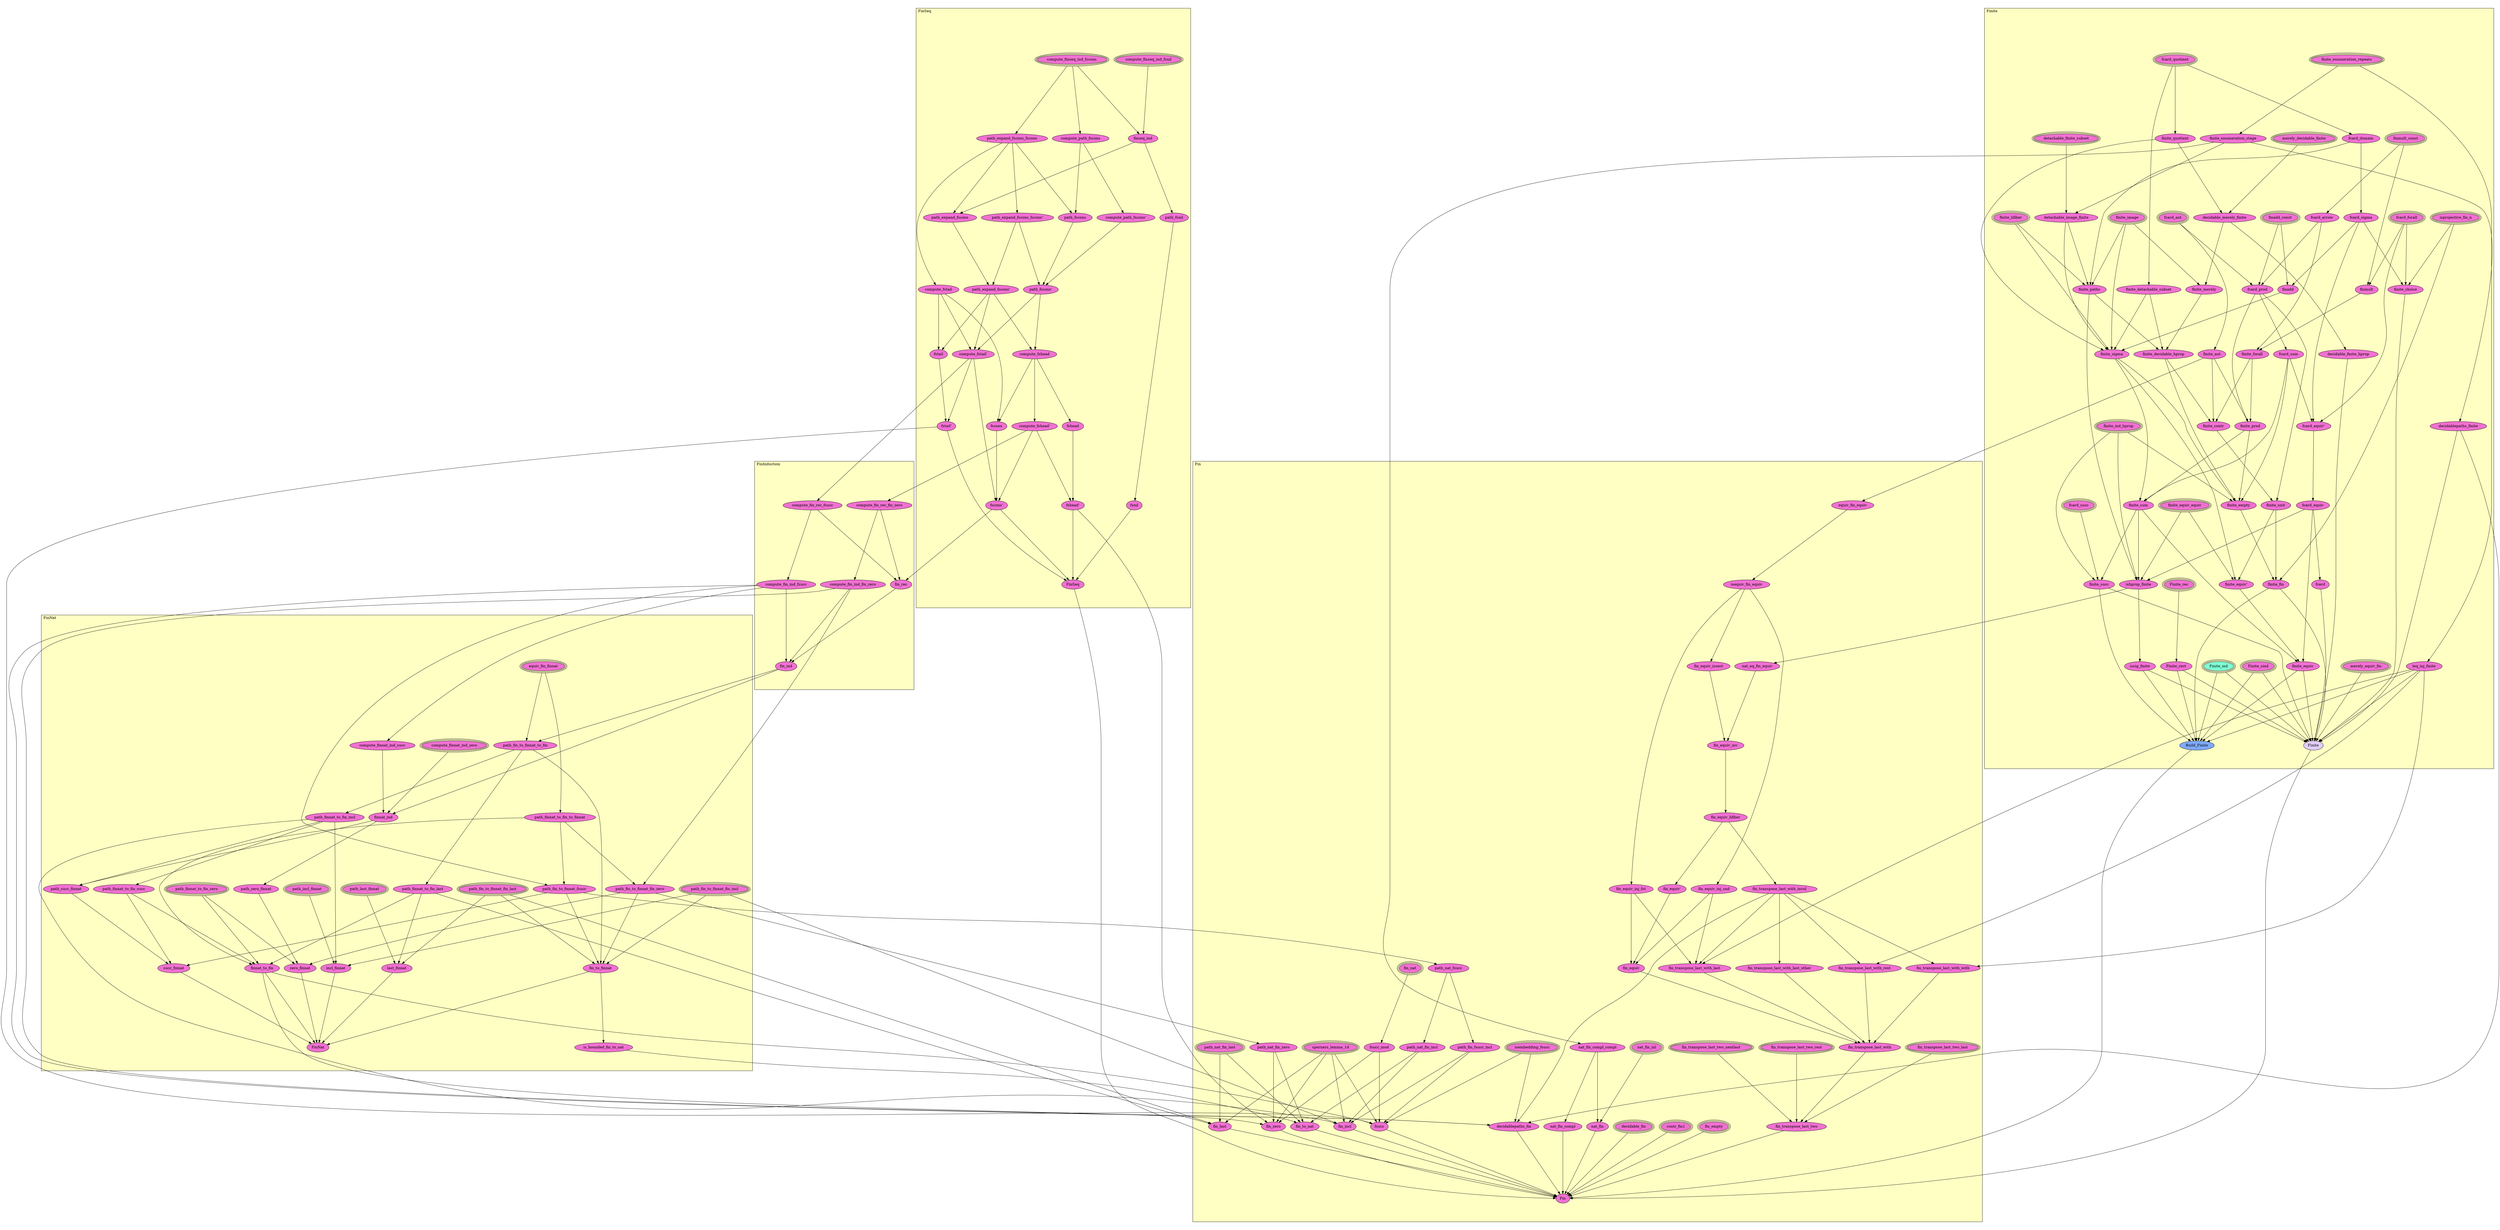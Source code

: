 digraph HoTT_Spaces_Finite {
  graph [ratio=0.5]
  node [style=filled]
Fin_fin_equiv_hfiber [label="fin_equiv_hfiber", URL=<Fin.html#fin_equiv_hfiber>, fillcolor="#F070D1"] ;
Finite_finite_enumeration_repeats [label="finite_enumeration_repeats", URL=<Finite.html#finite_enumeration_repeats>, peripheries=3, fillcolor="#F070D1"] ;
Fin_fin_equiv_ [label="fin_equiv'", URL=<Fin.html#fin_equiv'>, fillcolor="#F070D1"] ;
Finite_finite_enumeration_stage [label="finite_enumeration_stage", URL=<Finite.html#finite_enumeration_stage>, fillcolor="#F070D1"] ;
Fin_fin_equiv [label="fin_equiv", URL=<Fin.html#fin_equiv>, fillcolor="#F070D1"] ;
Finite_leq_inj_finite [label="leq_inj_finite", URL=<Finite.html#leq_inj_finite>, fillcolor="#F070D1"] ;
Fin_fin_transpose_last_with_invol [label="fin_transpose_last_with_invol", URL=<Fin.html#fin_transpose_last_with_invol>, fillcolor="#F070D1"] ;
Fin_fin_transpose_last_with_last_other [label="fin_transpose_last_with_last_other", URL=<Fin.html#fin_transpose_last_with_last_other>, fillcolor="#F070D1"] ;
Finite_fcard_quotient [label="fcard_quotient", URL=<Finite.html#fcard_quotient>, peripheries=3, fillcolor="#F070D1"] ;
Finite_finite_quotient [label="finite_quotient", URL=<Finite.html#finite_quotient>, fillcolor="#F070D1"] ;
Fin_fin_transpose_last_with_rest [label="fin_transpose_last_with_rest", URL=<Fin.html#fin_transpose_last_with_rest>, fillcolor="#F070D1"] ;
Fin_fin_transpose_last_with_with [label="fin_transpose_last_with_with", URL=<Fin.html#fin_transpose_last_with_with>, fillcolor="#F070D1"] ;
Finite_detachable_finite_subset [label="detachable_finite_subset", URL=<Finite.html#detachable_finite_subset>, peripheries=3, fillcolor="#F070D1"] ;
Fin_fin_transpose_last_with_last [label="fin_transpose_last_with_last", URL=<Fin.html#fin_transpose_last_with_last>, fillcolor="#F070D1"] ;
Finite_detachable_image_finite [label="detachable_image_finite", URL=<Finite.html#detachable_image_finite>, fillcolor="#F070D1"] ;
Finite_finite_detachable_subset [label="finite_detachable_subset", URL=<Finite.html#finite_detachable_subset>, fillcolor="#F070D1"] ;
Fin_fin_transpose_last_with [label="fin_transpose_last_with", URL=<Fin.html#fin_transpose_last_with>, fillcolor="#F070D1"] ;
Finite_finmult_const [label="finmult_const", URL=<Finite.html#finmult_const>, peripheries=3, fillcolor="#F070D1"] ;
Fin_fin_transpose_last_two_rest [label="fin_transpose_last_two_rest", URL=<Fin.html#fin_transpose_last_two_rest>, peripheries=3, fillcolor="#F070D1"] ;
Fin_fin_transpose_last_two_nextlast [label="fin_transpose_last_two_nextlast", URL=<Fin.html#fin_transpose_last_two_nextlast>, peripheries=3, fillcolor="#F070D1"] ;
Finite_fcard_forall [label="fcard_forall", URL=<Finite.html#fcard_forall>, peripheries=3, fillcolor="#F070D1"] ;
Finite_finmult [label="finmult", URL=<Finite.html#finmult>, fillcolor="#F070D1"] ;
Fin_fin_transpose_last_two_last [label="fin_transpose_last_two_last", URL=<Fin.html#fin_transpose_last_two_last>, peripheries=3, fillcolor="#F070D1"] ;
Finite_finite_image [label="finite_image", URL=<Finite.html#finite_image>, peripheries=3, fillcolor="#F070D1"] ;
Fin_fin_transpose_last_two [label="fin_transpose_last_two", URL=<Fin.html#fin_transpose_last_two>, fillcolor="#F070D1"] ;
Fin_path_nat_fin_last [label="path_nat_fin_last", URL=<Fin.html#path_nat_fin_last>, peripheries=3, fillcolor="#F070D1"] ;
Finite_fcard_domain [label="fcard_domain", URL=<Finite.html#fcard_domain>, fillcolor="#F070D1"] ;
Fin_path_nat_fin_zero [label="path_nat_fin_zero", URL=<Fin.html#path_nat_fin_zero>, fillcolor="#F070D1"] ;
Finite_finite_hfiber [label="finite_hfiber", URL=<Finite.html#finite_hfiber>, peripheries=3, fillcolor="#F070D1"] ;
Fin_path_nat_fsucc [label="path_nat_fsucc", URL=<Fin.html#path_nat_fsucc>, fillcolor="#F070D1"] ;
Finite_finadd_const [label="finadd_const", URL=<Finite.html#finadd_const>, peripheries=3, fillcolor="#F070D1"] ;
Fin_path_nat_fin_incl [label="path_nat_fin_incl", URL=<Fin.html#path_nat_fin_incl>, fillcolor="#F070D1"] ;
Finite_fcard_sigma [label="fcard_sigma", URL=<Finite.html#fcard_sigma>, fillcolor="#F070D1"] ;
Fin_path_fin_fsucc_incl [label="path_fin_fsucc_incl", URL=<Fin.html#path_fin_fsucc_incl>, fillcolor="#F070D1"] ;
Finite_finadd [label="finadd", URL=<Finite.html#finadd>, fillcolor="#F070D1"] ;
Fin_isembedding_fsucc [label="isembedding_fsucc", URL=<Fin.html#isembedding_fsucc>, peripheries=3, fillcolor="#F070D1"] ;
Finite_finite_sigma [label="finite_sigma", URL=<Finite.html#finite_sigma>, fillcolor="#F070D1"] ;
Fin_fsucc [label="fsucc", URL=<Fin.html#fsucc>, fillcolor="#F070D1"] ;
Finite_fcard_aut [label="fcard_aut", URL=<Finite.html#fcard_aut>, peripheries=3, fillcolor="#F070D1"] ;
Finite_finite_aut [label="finite_aut", URL=<Finite.html#finite_aut>, fillcolor="#F070D1"] ;
Fin_fin_incl [label="fin_incl", URL=<Fin.html#fin_incl>, fillcolor="#F070D1"] ;
Fin_fin_last [label="fin_last", URL=<Fin.html#fin_last>, fillcolor="#F070D1"] ;
Finite_fcard_arrow [label="fcard_arrow", URL=<Finite.html#fcard_arrow>, fillcolor="#F070D1"] ;
Finite_finite_forall [label="finite_forall", URL=<Finite.html#finite_forall>, fillcolor="#F070D1"] ;
Fin_fin_zero [label="fin_zero", URL=<Fin.html#fin_zero>, fillcolor="#F070D1"] ;
Fin_fin_empty [label="fin_empty", URL=<Fin.html#fin_empty>, peripheries=3, fillcolor="#F070D1"] ;
Finite_fcard_prod [label="fcard_prod", URL=<Finite.html#fcard_prod>, fillcolor="#F070D1"] ;
Finite_finite_prod [label="finite_prod", URL=<Finite.html#finite_prod>, fillcolor="#F070D1"] ;
Fin_contr_fin1 [label="contr_fin1", URL=<Fin.html#contr_fin1>, peripheries=3, fillcolor="#F070D1"] ;
Finite_fcard_sum [label="fcard_sum", URL=<Finite.html#fcard_sum>, fillcolor="#F070D1"] ;
Fin_decidablepaths_fin [label="decidablepaths_fin", URL=<Fin.html#decidablepaths_fin>, fillcolor="#F070D1"] ;
Finite_finite_sum [label="finite_sum", URL=<Finite.html#finite_sum>, fillcolor="#F070D1"] ;
Fin_decidable_fin [label="decidable_fin", URL=<Fin.html#decidable_fin>, peripheries=3, fillcolor="#F070D1"] ;
Finite_isprojective_fin_n [label="isprojective_fin_n", URL=<Finite.html#isprojective_fin_n>, peripheries=3, fillcolor="#F070D1"] ;
Fin_fin_to_nat [label="fin_to_nat", URL=<Fin.html#fin_to_nat>, fillcolor="#F070D1"] ;
Finite_finite_choice [label="finite_choice", URL=<Finite.html#finite_choice>, fillcolor="#F070D1"] ;
Fin_Fin [label="Fin", URL=<Fin.html#Fin>, fillcolor="#F070D1"] ;
Finite_finite_ind_hprop [label="finite_ind_hprop", URL=<Finite.html#finite_ind_hprop>, peripheries=3, fillcolor="#F070D1"] ;
Finite_merely_decidable_finite [label="merely_decidable_finite", URL=<Finite.html#merely_decidable_finite>, peripheries=3, fillcolor="#F070D1"] ;
Finite_decidable_merely_finite [label="decidable_merely_finite", URL=<Finite.html#decidable_merely_finite>, fillcolor="#F070D1"] ;
Finite_decidable_finite_hprop [label="decidable_finite_hprop", URL=<Finite.html#decidable_finite_hprop>, fillcolor="#F070D1"] ;
Finite_decidablepaths_finite [label="decidablepaths_finite", URL=<Finite.html#decidablepaths_finite>, fillcolor="#F070D1"] ;
Finite_fcard_succ [label="fcard_succ", URL=<Finite.html#fcard_succ>, peripheries=3, fillcolor="#F070D1"] ;
Finite_finite_succ [label="finite_succ", URL=<Finite.html#finite_succ>, fillcolor="#F070D1"] ;
Finite_finite_paths [label="finite_paths", URL=<Finite.html#finite_paths>, fillcolor="#F070D1"] ;
Finite_finite_merely [label="finite_merely", URL=<Finite.html#finite_merely>, fillcolor="#F070D1"] ;
Finite_finite_decidable_hprop [label="finite_decidable_hprop", URL=<Finite.html#finite_decidable_hprop>, fillcolor="#F070D1"] ;
Finite_finite_contr [label="finite_contr", URL=<Finite.html#finite_contr>, fillcolor="#F070D1"] ;
Finite_finite_unit [label="finite_unit", URL=<Finite.html#finite_unit>, fillcolor="#F070D1"] ;
Finite_finite_empty [label="finite_empty", URL=<Finite.html#finite_empty>, fillcolor="#F070D1"] ;
Finite_finite_fin [label="finite_fin", URL=<Finite.html#finite_fin>, fillcolor="#F070D1"] ;
Finite_fcard_equiv_ [label="fcard_equiv'", URL=<Finite.html#fcard_equiv'>, fillcolor="#F070D1"] ;
Finite_fcard_equiv [label="fcard_equiv", URL=<Finite.html#fcard_equiv>, fillcolor="#F070D1"] ;
Finite_finite_equiv_equiv [label="finite_equiv_equiv", URL=<Finite.html#finite_equiv_equiv>, peripheries=3, fillcolor="#F070D1"] ;
Finite_finite_equiv_ [label="finite_equiv'", URL=<Finite.html#finite_equiv'>, fillcolor="#F070D1"] ;
Finite_finite_equiv [label="finite_equiv", URL=<Finite.html#finite_equiv>, fillcolor="#F070D1"] ;
Finite_ishprop_finite [label="ishprop_finite", URL=<Finite.html#ishprop_finite>, fillcolor="#F070D1"] ;
Finite_issig_finite [label="issig_finite", URL=<Finite.html#issig_finite>, fillcolor="#F070D1"] ;
Finite_merely_equiv_fin [label="merely_equiv_fin", URL=<Finite.html#merely_equiv_fin>, peripheries=3, fillcolor="#F070D1"] ;
Finite_fcard [label="fcard", URL=<Finite.html#fcard>, fillcolor="#F070D1"] ;
Finite_Finite_sind [label="Finite_sind", URL=<Finite.html#Finite_sind>, peripheries=3, fillcolor="#F070D1"] ;
Finite_Finite_rec [label="Finite_rec", URL=<Finite.html#Finite_rec>, peripheries=3, fillcolor="#F070D1"] ;
Finite_Finite_ind [label="Finite_ind", URL=<Finite.html#Finite_ind>, peripheries=3, fillcolor="#7FFFD4"] ;
Finite_Finite_rect [label="Finite_rect", URL=<Finite.html#Finite_rect>, fillcolor="#F070D1"] ;
Finite_Build_Finite [label="Build_Finite", URL=<Finite.html#Build_Finite>, fillcolor="#7FAAFF"] ;
Finite_Finite [label="Finite", URL=<Finite.html#Finite>, fillcolor="#E2CDFA"] ;
FinSeq_compute_finseq_ind_fscons [label="compute_finseq_ind_fscons", URL=<FinSeq.html#compute_finseq_ind_fscons>, peripheries=3, fillcolor="#F070D1"] ;
FinSeq_compute_finseq_ind_fsnil [label="compute_finseq_ind_fsnil", URL=<FinSeq.html#compute_finseq_ind_fsnil>, peripheries=3, fillcolor="#F070D1"] ;
FinSeq_finseq_ind [label="finseq_ind", URL=<FinSeq.html#finseq_ind>, fillcolor="#F070D1"] ;
FinSeq_path_expand_fscons_fscons [label="path_expand_fscons_fscons", URL=<FinSeq.html#path_expand_fscons_fscons>, fillcolor="#F070D1"] ;
FinSeq_path_expand_fscons_fscons_ [label="path_expand_fscons_fscons'", URL=<FinSeq.html#path_expand_fscons_fscons'>, fillcolor="#F070D1"] ;
FinSeq_compute_path_fscons [label="compute_path_fscons", URL=<FinSeq.html#compute_path_fscons>, fillcolor="#F070D1"] ;
FinSeq_path_fscons [label="path_fscons", URL=<FinSeq.html#path_fscons>, fillcolor="#F070D1"] ;
FinSeq_compute_path_fscons_ [label="compute_path_fscons'", URL=<FinSeq.html#compute_path_fscons'>, fillcolor="#F070D1"] ;
FinSeq_path_fscons_ [label="path_fscons'", URL=<FinSeq.html#path_fscons'>, fillcolor="#F070D1"] ;
FinSeq_path_expand_fscons [label="path_expand_fscons", URL=<FinSeq.html#path_expand_fscons>, fillcolor="#F070D1"] ;
FinSeq_path_expand_fscons_ [label="path_expand_fscons'", URL=<FinSeq.html#path_expand_fscons'>, fillcolor="#F070D1"] ;
FinSeq_compute_fstail [label="compute_fstail", URL=<FinSeq.html#compute_fstail>, fillcolor="#F070D1"] ;
FinSeq_compute_fstail_ [label="compute_fstail'", URL=<FinSeq.html#compute_fstail'>, fillcolor="#F070D1"] ;
FinSeq_fstail [label="fstail", URL=<FinSeq.html#fstail>, fillcolor="#F070D1"] ;
FinSeq_fstail_ [label="fstail'", URL=<FinSeq.html#fstail'>, fillcolor="#F070D1"] ;
FinSeq_compute_fshead [label="compute_fshead", URL=<FinSeq.html#compute_fshead>, fillcolor="#F070D1"] ;
FinSeq_compute_fshead_ [label="compute_fshead'", URL=<FinSeq.html#compute_fshead'>, fillcolor="#F070D1"] ;
FinSeq_fshead [label="fshead", URL=<FinSeq.html#fshead>, fillcolor="#F070D1"] ;
FinSeq_fshead_ [label="fshead'", URL=<FinSeq.html#fshead'>, fillcolor="#F070D1"] ;
FinSeq_fscons [label="fscons", URL=<FinSeq.html#fscons>, fillcolor="#F070D1"] ;
FinSeq_fscons_ [label="fscons'", URL=<FinSeq.html#fscons'>, fillcolor="#F070D1"] ;
FinSeq_path_fsnil [label="path_fsnil", URL=<FinSeq.html#path_fsnil>, fillcolor="#F070D1"] ;
FinSeq_fsnil [label="fsnil", URL=<FinSeq.html#fsnil>, fillcolor="#F070D1"] ;
FinSeq_FinSeq [label="FinSeq", URL=<FinSeq.html#FinSeq>, fillcolor="#F070D1"] ;
FinNat_equiv_fin_finnat [label="equiv_fin_finnat", URL=<FinNat.html#equiv_fin_finnat>, peripheries=3, fillcolor="#F070D1"] ;
FinNat_path_fin_to_finnat_to_fin [label="path_fin_to_finnat_to_fin", URL=<FinNat.html#path_fin_to_finnat_to_fin>, fillcolor="#F070D1"] ;
FinNat_path_finnat_to_fin_to_finnat [label="path_finnat_to_fin_to_finnat", URL=<FinNat.html#path_finnat_to_fin_to_finnat>, fillcolor="#F070D1"] ;
FinNat_path_finnat_to_fin_last [label="path_finnat_to_fin_last", URL=<FinNat.html#path_finnat_to_fin_last>, fillcolor="#F070D1"] ;
FinNat_path_finnat_to_fin_incl [label="path_finnat_to_fin_incl", URL=<FinNat.html#path_finnat_to_fin_incl>, fillcolor="#F070D1"] ;
FinNat_path_finnat_to_fin_zero [label="path_finnat_to_fin_zero", URL=<FinNat.html#path_finnat_to_fin_zero>, peripheries=3, fillcolor="#F070D1"] ;
FinNat_path_finnat_to_fin_succ [label="path_finnat_to_fin_succ", URL=<FinNat.html#path_finnat_to_fin_succ>, fillcolor="#F070D1"] ;
FinNat_path_fin_to_finnat_fin_last [label="path_fin_to_finnat_fin_last", URL=<FinNat.html#path_fin_to_finnat_fin_last>, peripheries=3, fillcolor="#F070D1"] ;
FinNat_path_fin_to_finnat_fin_incl [label="path_fin_to_finnat_fin_incl", URL=<FinNat.html#path_fin_to_finnat_fin_incl>, peripheries=3, fillcolor="#F070D1"] ;
FinNat_path_fin_to_finnat_fin_zero [label="path_fin_to_finnat_fin_zero", URL=<FinNat.html#path_fin_to_finnat_fin_zero>, fillcolor="#F070D1"] ;
FinNat_path_fin_to_finnat_fsucc [label="path_fin_to_finnat_fsucc", URL=<FinNat.html#path_fin_to_finnat_fsucc>, fillcolor="#F070D1"] ;
FinNat_finnat_to_fin [label="finnat_to_fin", URL=<FinNat.html#finnat_to_fin>, fillcolor="#F070D1"] ;
FinNat_fin_to_finnat [label="fin_to_finnat", URL=<FinNat.html#fin_to_finnat>, fillcolor="#F070D1"] ;
FinNat_is_bounded_fin_to_nat [label="is_bounded_fin_to_nat", URL=<FinNat.html#is_bounded_fin_to_nat>, fillcolor="#F070D1"] ;
FinNat_compute_finnat_ind_succ [label="compute_finnat_ind_succ", URL=<FinNat.html#compute_finnat_ind_succ>, fillcolor="#F070D1"] ;
FinNat_compute_finnat_ind_zero [label="compute_finnat_ind_zero", URL=<FinNat.html#compute_finnat_ind_zero>, peripheries=3, fillcolor="#F070D1"] ;
FinNat_finnat_ind [label="finnat_ind", URL=<FinNat.html#finnat_ind>, fillcolor="#F070D1"] ;
FinNat_path_incl_finnat [label="path_incl_finnat", URL=<FinNat.html#path_incl_finnat>, peripheries=3, fillcolor="#F070D1"] ;
FinNat_incl_finnat [label="incl_finnat", URL=<FinNat.html#incl_finnat>, fillcolor="#F070D1"] ;
FinNat_path_last_finnat [label="path_last_finnat", URL=<FinNat.html#path_last_finnat>, peripheries=3, fillcolor="#F070D1"] ;
FinNat_last_finnat [label="last_finnat", URL=<FinNat.html#last_finnat>, fillcolor="#F070D1"] ;
FinNat_path_succ_finnat [label="path_succ_finnat", URL=<FinNat.html#path_succ_finnat>, fillcolor="#F070D1"] ;
FinNat_succ_finnat [label="succ_finnat", URL=<FinNat.html#succ_finnat>, fillcolor="#F070D1"] ;
FinNat_path_zero_finnat [label="path_zero_finnat", URL=<FinNat.html#path_zero_finnat>, fillcolor="#F070D1"] ;
FinNat_zero_finnat [label="zero_finnat", URL=<FinNat.html#zero_finnat>, fillcolor="#F070D1"] ;
FinNat_FinNat [label="FinNat", URL=<FinNat.html#FinNat>, fillcolor="#F070D1"] ;
FinInduction_compute_fin_rec_fsucc [label="compute_fin_rec_fsucc", URL=<FinInduction.html#compute_fin_rec_fsucc>, fillcolor="#F070D1"] ;
FinInduction_compute_fin_rec_fin_zero [label="compute_fin_rec_fin_zero", URL=<FinInduction.html#compute_fin_rec_fin_zero>, fillcolor="#F070D1"] ;
FinInduction_fin_rec [label="fin_rec", URL=<FinInduction.html#fin_rec>, fillcolor="#F070D1"] ;
FinInduction_compute_fin_ind_fsucc [label="compute_fin_ind_fsucc", URL=<FinInduction.html#compute_fin_ind_fsucc>, fillcolor="#F070D1"] ;
FinInduction_compute_fin_ind_fin_zero [label="compute_fin_ind_fin_zero", URL=<FinInduction.html#compute_fin_ind_fin_zero>, fillcolor="#F070D1"] ;
FinInduction_fin_ind [label="fin_ind", URL=<FinInduction.html#fin_ind>, fillcolor="#F070D1"] ;
Fin_sperners_lemma_1d [label="sperners_lemma_1d", URL=<Fin.html#sperners_lemma_1d>, peripheries=3, fillcolor="#F070D1"] ;
Fin_fin_nat [label="fin_nat", URL=<Fin.html#fin_nat>, peripheries=3, fillcolor="#F070D1"] ;
Fin_fsucc_mod [label="fsucc_mod", URL=<Fin.html#fsucc_mod>, fillcolor="#F070D1"] ;
Fin_nat_fin_compl_compl [label="nat_fin_compl_compl", URL=<Fin.html#nat_fin_compl_compl>, fillcolor="#F070D1"] ;
Fin_nat_fin_compl [label="nat_fin_compl", URL=<Fin.html#nat_fin_compl>, fillcolor="#F070D1"] ;
Fin_nat_fin_inl [label="nat_fin_inl", URL=<Fin.html#nat_fin_inl>, peripheries=3, fillcolor="#F070D1"] ;
Fin_nat_fin [label="nat_fin", URL=<Fin.html#nat_fin>, fillcolor="#F070D1"] ;
Fin_nat_eq_fin_equiv [label="nat_eq_fin_equiv", URL=<Fin.html#nat_eq_fin_equiv>, fillcolor="#F070D1"] ;
Fin_equiv_fin_equiv [label="equiv_fin_equiv", URL=<Fin.html#equiv_fin_equiv>, fillcolor="#F070D1"] ;
Fin_isequiv_fin_equiv [label="isequiv_fin_equiv", URL=<Fin.html#isequiv_fin_equiv>, fillcolor="#F070D1"] ;
Fin_fin_equiv_inj_snd [label="fin_equiv_inj_snd", URL=<Fin.html#fin_equiv_inj_snd>, fillcolor="#F070D1"] ;
Fin_fin_equiv_inj_fst [label="fin_equiv_inj_fst", URL=<Fin.html#fin_equiv_inj_fst>, fillcolor="#F070D1"] ;
Fin_fin_equiv_issect [label="fin_equiv_issect", URL=<Fin.html#fin_equiv_issect>, fillcolor="#F070D1"] ;
Fin_fin_equiv_inv [label="fin_equiv_inv", URL=<Fin.html#fin_equiv_inv>, fillcolor="#F070D1"] ;
  Fin_fin_equiv_hfiber -> Fin_fin_equiv_ [] ;
  Fin_fin_equiv_hfiber -> Fin_fin_transpose_last_with_invol [] ;
  Finite_finite_enumeration_repeats -> Finite_finite_enumeration_stage [] ;
  Finite_finite_enumeration_repeats -> Finite_leq_inj_finite [] ;
  Fin_fin_equiv_ -> Fin_fin_equiv [] ;
  Finite_finite_enumeration_stage -> Finite_detachable_image_finite [] ;
  Finite_finite_enumeration_stage -> Finite_decidablepaths_finite [] ;
  Finite_finite_enumeration_stage -> Fin_nat_fin_compl_compl [] ;
  Fin_fin_equiv -> Fin_fin_transpose_last_with [] ;
  Finite_leq_inj_finite -> Finite_Build_Finite [] ;
  Finite_leq_inj_finite -> Finite_Finite [] ;
  Finite_leq_inj_finite -> Fin_fin_transpose_last_with_rest [] ;
  Finite_leq_inj_finite -> Fin_fin_transpose_last_with_with [] ;
  Finite_leq_inj_finite -> Fin_fin_transpose_last_with_last [] ;
  Fin_fin_transpose_last_with_invol -> Fin_fin_transpose_last_with_last_other [] ;
  Fin_fin_transpose_last_with_invol -> Fin_fin_transpose_last_with_rest [] ;
  Fin_fin_transpose_last_with_invol -> Fin_fin_transpose_last_with_with [] ;
  Fin_fin_transpose_last_with_invol -> Fin_fin_transpose_last_with_last [] ;
  Fin_fin_transpose_last_with_invol -> Fin_decidablepaths_fin [] ;
  Fin_fin_transpose_last_with_last_other -> Fin_fin_transpose_last_with [] ;
  Finite_fcard_quotient -> Finite_finite_quotient [] ;
  Finite_fcard_quotient -> Finite_finite_detachable_subset [] ;
  Finite_fcard_quotient -> Finite_fcard_domain [] ;
  Finite_finite_quotient -> Finite_finite_sigma [] ;
  Finite_finite_quotient -> Finite_decidable_merely_finite [] ;
  Fin_fin_transpose_last_with_rest -> Fin_fin_transpose_last_with [] ;
  Fin_fin_transpose_last_with_with -> Fin_fin_transpose_last_with [] ;
  Finite_detachable_finite_subset -> Finite_detachable_image_finite [] ;
  Fin_fin_transpose_last_with_last -> Fin_fin_transpose_last_with [] ;
  Finite_detachable_image_finite -> Finite_finite_sigma [] ;
  Finite_detachable_image_finite -> Finite_finite_paths [] ;
  Finite_finite_detachable_subset -> Finite_finite_sigma [] ;
  Finite_finite_detachable_subset -> Finite_finite_decidable_hprop [] ;
  Fin_fin_transpose_last_with -> Fin_fin_transpose_last_two [] ;
  Finite_finmult_const -> Finite_finmult [] ;
  Finite_finmult_const -> Finite_fcard_arrow [] ;
  Fin_fin_transpose_last_two_rest -> Fin_fin_transpose_last_two [] ;
  Fin_fin_transpose_last_two_nextlast -> Fin_fin_transpose_last_two [] ;
  Finite_fcard_forall -> Finite_finmult [] ;
  Finite_fcard_forall -> Finite_finite_choice [] ;
  Finite_fcard_forall -> Finite_fcard_equiv_ [] ;
  Finite_finmult -> Finite_finite_forall [] ;
  Fin_fin_transpose_last_two_last -> Fin_fin_transpose_last_two [] ;
  Finite_finite_image -> Finite_finite_sigma [] ;
  Finite_finite_image -> Finite_finite_paths [] ;
  Finite_finite_image -> Finite_finite_merely [] ;
  Fin_fin_transpose_last_two -> Fin_Fin [] ;
  Fin_path_nat_fin_last -> Fin_fin_last [] ;
  Fin_path_nat_fin_last -> Fin_fin_to_nat [] ;
  Finite_fcard_domain -> Finite_fcard_sigma [] ;
  Finite_fcard_domain -> Finite_finite_paths [] ;
  Fin_path_nat_fin_zero -> Fin_fin_zero [] ;
  Fin_path_nat_fin_zero -> Fin_fin_to_nat [] ;
  Finite_finite_hfiber -> Finite_finite_sigma [] ;
  Finite_finite_hfiber -> Finite_finite_paths [] ;
  Fin_path_nat_fsucc -> Fin_path_nat_fin_incl [] ;
  Fin_path_nat_fsucc -> Fin_path_fin_fsucc_incl [] ;
  Finite_finadd_const -> Finite_finadd [] ;
  Finite_finadd_const -> Finite_fcard_prod [] ;
  Fin_path_nat_fin_incl -> Fin_fin_incl [] ;
  Fin_path_nat_fin_incl -> Fin_fin_to_nat [] ;
  Finite_fcard_sigma -> Finite_finadd [] ;
  Finite_fcard_sigma -> Finite_finite_choice [] ;
  Finite_fcard_sigma -> Finite_fcard_equiv_ [] ;
  Fin_path_fin_fsucc_incl -> Fin_fsucc [] ;
  Fin_path_fin_fsucc_incl -> Fin_fin_incl [] ;
  Finite_finadd -> Finite_finite_sigma [] ;
  Fin_isembedding_fsucc -> Fin_fsucc [] ;
  Fin_isembedding_fsucc -> Fin_decidablepaths_fin [] ;
  Finite_finite_sigma -> Finite_finite_sum [] ;
  Finite_finite_sigma -> Finite_finite_empty [] ;
  Finite_finite_sigma -> Finite_finite_equiv_ [] ;
  Fin_fsucc -> Fin_Fin [] ;
  Finite_fcard_aut -> Finite_finite_aut [] ;
  Finite_fcard_aut -> Finite_fcard_prod [] ;
  Finite_finite_aut -> Finite_finite_prod [] ;
  Finite_finite_aut -> Finite_finite_contr [] ;
  Finite_finite_aut -> Fin_equiv_fin_equiv [] ;
  Fin_fin_incl -> Fin_Fin [] ;
  Fin_fin_last -> Fin_Fin [] ;
  Finite_fcard_arrow -> Finite_finite_forall [] ;
  Finite_fcard_arrow -> Finite_fcard_prod [] ;
  Finite_finite_forall -> Finite_finite_prod [] ;
  Finite_finite_forall -> Finite_finite_contr [] ;
  Fin_fin_zero -> Fin_Fin [] ;
  Fin_fin_empty -> Fin_Fin [] ;
  Finite_fcard_prod -> Finite_finite_prod [] ;
  Finite_fcard_prod -> Finite_fcard_sum [] ;
  Finite_fcard_prod -> Finite_finite_unit [] ;
  Finite_finite_prod -> Finite_finite_sum [] ;
  Finite_finite_prod -> Finite_finite_empty [] ;
  Fin_contr_fin1 -> Fin_Fin [] ;
  Finite_fcard_sum -> Finite_finite_sum [] ;
  Finite_fcard_sum -> Finite_finite_empty [] ;
  Finite_fcard_sum -> Finite_fcard_equiv_ [] ;
  Fin_decidablepaths_fin -> Fin_Fin [] ;
  Finite_finite_sum -> Finite_finite_succ [] ;
  Finite_finite_sum -> Finite_finite_equiv [] ;
  Finite_finite_sum -> Finite_ishprop_finite [] ;
  Fin_decidable_fin -> Fin_Fin [] ;
  Finite_isprojective_fin_n -> Finite_finite_choice [] ;
  Finite_isprojective_fin_n -> Finite_finite_fin [] ;
  Fin_fin_to_nat -> Fin_Fin [] ;
  Finite_finite_choice -> Finite_Finite [] ;
  Finite_finite_ind_hprop -> Finite_finite_succ [] ;
  Finite_finite_ind_hprop -> Finite_finite_empty [] ;
  Finite_finite_ind_hprop -> Finite_ishprop_finite [] ;
  Finite_merely_decidable_finite -> Finite_decidable_merely_finite [] ;
  Finite_decidable_merely_finite -> Finite_decidable_finite_hprop [] ;
  Finite_decidable_merely_finite -> Finite_finite_merely [] ;
  Finite_decidable_finite_hprop -> Finite_Finite [] ;
  Finite_decidablepaths_finite -> Finite_Finite [] ;
  Finite_decidablepaths_finite -> Fin_decidablepaths_fin [] ;
  Finite_fcard_succ -> Finite_finite_succ [] ;
  Finite_finite_succ -> Finite_Build_Finite [] ;
  Finite_finite_succ -> Finite_Finite [] ;
  Finite_finite_paths -> Finite_finite_decidable_hprop [] ;
  Finite_finite_paths -> Finite_ishprop_finite [] ;
  Finite_finite_merely -> Finite_finite_decidable_hprop [] ;
  Finite_finite_decidable_hprop -> Finite_finite_contr [] ;
  Finite_finite_decidable_hprop -> Finite_finite_empty [] ;
  Finite_finite_contr -> Finite_finite_unit [] ;
  Finite_finite_unit -> Finite_finite_fin [] ;
  Finite_finite_unit -> Finite_finite_equiv_ [] ;
  Finite_finite_empty -> Finite_finite_fin [] ;
  Finite_finite_fin -> Finite_Build_Finite [] ;
  Finite_finite_fin -> Finite_Finite [] ;
  Finite_fcard_equiv_ -> Finite_fcard_equiv [] ;
  Finite_fcard_equiv -> Finite_finite_equiv [] ;
  Finite_fcard_equiv -> Finite_ishprop_finite [] ;
  Finite_fcard_equiv -> Finite_fcard [] ;
  Finite_finite_equiv_equiv -> Finite_finite_equiv_ [] ;
  Finite_finite_equiv_equiv -> Finite_ishprop_finite [] ;
  Finite_finite_equiv_ -> Finite_finite_equiv [] ;
  Finite_finite_equiv -> Finite_Build_Finite [] ;
  Finite_finite_equiv -> Finite_Finite [] ;
  Finite_ishprop_finite -> Finite_issig_finite [] ;
  Finite_ishprop_finite -> Fin_nat_eq_fin_equiv [] ;
  Finite_issig_finite -> Finite_Build_Finite [] ;
  Finite_issig_finite -> Finite_Finite [] ;
  Finite_merely_equiv_fin -> Finite_Finite [] ;
  Finite_fcard -> Finite_Finite [] ;
  Finite_Finite_sind -> Finite_Build_Finite [] ;
  Finite_Finite_sind -> Finite_Finite [] ;
  Finite_Finite_rec -> Finite_Finite_rect [] ;
  Finite_Finite_ind -> Finite_Build_Finite [] ;
  Finite_Finite_ind -> Finite_Finite [] ;
  Finite_Finite_rect -> Finite_Build_Finite [] ;
  Finite_Finite_rect -> Finite_Finite [] ;
  Finite_Build_Finite -> Fin_Fin [] ;
  Finite_Finite -> Fin_Fin [] ;
  FinSeq_compute_finseq_ind_fscons -> FinSeq_finseq_ind [] ;
  FinSeq_compute_finseq_ind_fscons -> FinSeq_path_expand_fscons_fscons [] ;
  FinSeq_compute_finseq_ind_fscons -> FinSeq_compute_path_fscons [] ;
  FinSeq_compute_finseq_ind_fsnil -> FinSeq_finseq_ind [] ;
  FinSeq_finseq_ind -> FinSeq_path_expand_fscons [] ;
  FinSeq_finseq_ind -> FinSeq_path_fsnil [] ;
  FinSeq_path_expand_fscons_fscons -> FinSeq_path_expand_fscons_fscons_ [] ;
  FinSeq_path_expand_fscons_fscons -> FinSeq_path_fscons [] ;
  FinSeq_path_expand_fscons_fscons -> FinSeq_path_expand_fscons [] ;
  FinSeq_path_expand_fscons_fscons -> FinSeq_compute_fstail [] ;
  FinSeq_path_expand_fscons_fscons_ -> FinSeq_path_fscons_ [] ;
  FinSeq_path_expand_fscons_fscons_ -> FinSeq_path_expand_fscons_ [] ;
  FinSeq_compute_path_fscons -> FinSeq_path_fscons [] ;
  FinSeq_compute_path_fscons -> FinSeq_compute_path_fscons_ [] ;
  FinSeq_path_fscons -> FinSeq_path_fscons_ [] ;
  FinSeq_compute_path_fscons_ -> FinSeq_path_fscons_ [] ;
  FinSeq_path_fscons_ -> FinSeq_compute_fstail_ [] ;
  FinSeq_path_fscons_ -> FinSeq_compute_fshead [] ;
  FinSeq_path_expand_fscons -> FinSeq_path_expand_fscons_ [] ;
  FinSeq_path_expand_fscons_ -> FinSeq_compute_fstail_ [] ;
  FinSeq_path_expand_fscons_ -> FinSeq_fstail [] ;
  FinSeq_path_expand_fscons_ -> FinSeq_compute_fshead [] ;
  FinSeq_compute_fstail -> FinSeq_compute_fstail_ [] ;
  FinSeq_compute_fstail -> FinSeq_fstail [] ;
  FinSeq_compute_fstail -> FinSeq_fscons [] ;
  FinSeq_compute_fstail_ -> FinSeq_fstail_ [] ;
  FinSeq_compute_fstail_ -> FinSeq_fscons_ [] ;
  FinSeq_compute_fstail_ -> FinInduction_compute_fin_rec_fsucc [] ;
  FinSeq_fstail -> FinSeq_fstail_ [] ;
  FinSeq_fstail_ -> FinSeq_FinSeq [] ;
  FinSeq_fstail_ -> Fin_fsucc [] ;
  FinSeq_compute_fshead -> FinSeq_compute_fshead_ [] ;
  FinSeq_compute_fshead -> FinSeq_fshead [] ;
  FinSeq_compute_fshead -> FinSeq_fscons [] ;
  FinSeq_compute_fshead_ -> FinSeq_fshead_ [] ;
  FinSeq_compute_fshead_ -> FinSeq_fscons_ [] ;
  FinSeq_compute_fshead_ -> FinInduction_compute_fin_rec_fin_zero [] ;
  FinSeq_fshead -> FinSeq_fshead_ [] ;
  FinSeq_fshead_ -> FinSeq_FinSeq [] ;
  FinSeq_fshead_ -> Fin_fin_zero [] ;
  FinSeq_fscons -> FinSeq_fscons_ [] ;
  FinSeq_fscons_ -> FinSeq_FinSeq [] ;
  FinSeq_fscons_ -> FinInduction_fin_rec [] ;
  FinSeq_path_fsnil -> FinSeq_fsnil [] ;
  FinSeq_fsnil -> FinSeq_FinSeq [] ;
  FinSeq_FinSeq -> Fin_Fin [] ;
  FinNat_equiv_fin_finnat -> FinNat_path_fin_to_finnat_to_fin [] ;
  FinNat_equiv_fin_finnat -> FinNat_path_finnat_to_fin_to_finnat [] ;
  FinNat_path_fin_to_finnat_to_fin -> FinNat_path_finnat_to_fin_last [] ;
  FinNat_path_fin_to_finnat_to_fin -> FinNat_path_finnat_to_fin_incl [] ;
  FinNat_path_fin_to_finnat_to_fin -> FinNat_fin_to_finnat [] ;
  FinNat_path_finnat_to_fin_to_finnat -> FinNat_path_fin_to_finnat_fin_zero [] ;
  FinNat_path_finnat_to_fin_to_finnat -> FinNat_path_fin_to_finnat_fsucc [] ;
  FinNat_path_finnat_to_fin_to_finnat -> FinNat_finnat_to_fin [] ;
  FinNat_path_finnat_to_fin_last -> FinNat_finnat_to_fin [] ;
  FinNat_path_finnat_to_fin_last -> FinNat_last_finnat [] ;
  FinNat_path_finnat_to_fin_last -> Fin_fin_last [] ;
  FinNat_path_finnat_to_fin_incl -> FinNat_path_finnat_to_fin_succ [] ;
  FinNat_path_finnat_to_fin_incl -> FinNat_incl_finnat [] ;
  FinNat_path_finnat_to_fin_incl -> FinNat_path_succ_finnat [] ;
  FinNat_path_finnat_to_fin_incl -> Fin_fin_incl [] ;
  FinNat_path_finnat_to_fin_zero -> FinNat_finnat_to_fin [] ;
  FinNat_path_finnat_to_fin_zero -> FinNat_zero_finnat [] ;
  FinNat_path_finnat_to_fin_succ -> FinNat_finnat_to_fin [] ;
  FinNat_path_finnat_to_fin_succ -> FinNat_succ_finnat [] ;
  FinNat_path_fin_to_finnat_fin_last -> FinNat_fin_to_finnat [] ;
  FinNat_path_fin_to_finnat_fin_last -> FinNat_last_finnat [] ;
  FinNat_path_fin_to_finnat_fin_last -> Fin_fin_last [] ;
  FinNat_path_fin_to_finnat_fin_incl -> FinNat_fin_to_finnat [] ;
  FinNat_path_fin_to_finnat_fin_incl -> FinNat_incl_finnat [] ;
  FinNat_path_fin_to_finnat_fin_incl -> Fin_fin_incl [] ;
  FinNat_path_fin_to_finnat_fin_zero -> FinNat_fin_to_finnat [] ;
  FinNat_path_fin_to_finnat_fin_zero -> FinNat_zero_finnat [] ;
  FinNat_path_fin_to_finnat_fin_zero -> Fin_path_nat_fin_zero [] ;
  FinNat_path_fin_to_finnat_fsucc -> FinNat_fin_to_finnat [] ;
  FinNat_path_fin_to_finnat_fsucc -> FinNat_succ_finnat [] ;
  FinNat_path_fin_to_finnat_fsucc -> Fin_path_nat_fsucc [] ;
  FinNat_finnat_to_fin -> FinNat_FinNat [] ;
  FinNat_finnat_to_fin -> Fin_fsucc [] ;
  FinNat_finnat_to_fin -> Fin_fin_zero [] ;
  FinNat_fin_to_finnat -> FinNat_is_bounded_fin_to_nat [] ;
  FinNat_fin_to_finnat -> FinNat_FinNat [] ;
  FinNat_is_bounded_fin_to_nat -> Fin_fin_to_nat [] ;
  FinNat_compute_finnat_ind_succ -> FinNat_finnat_ind [] ;
  FinNat_compute_finnat_ind_zero -> FinNat_finnat_ind [] ;
  FinNat_finnat_ind -> FinNat_path_succ_finnat [] ;
  FinNat_finnat_ind -> FinNat_path_zero_finnat [] ;
  FinNat_path_incl_finnat -> FinNat_incl_finnat [] ;
  FinNat_incl_finnat -> FinNat_FinNat [] ;
  FinNat_path_last_finnat -> FinNat_last_finnat [] ;
  FinNat_last_finnat -> FinNat_FinNat [] ;
  FinNat_path_succ_finnat -> FinNat_succ_finnat [] ;
  FinNat_succ_finnat -> FinNat_FinNat [] ;
  FinNat_path_zero_finnat -> FinNat_zero_finnat [] ;
  FinNat_zero_finnat -> FinNat_FinNat [] ;
  FinInduction_compute_fin_rec_fsucc -> FinInduction_fin_rec [] ;
  FinInduction_compute_fin_rec_fsucc -> FinInduction_compute_fin_ind_fsucc [] ;
  FinInduction_compute_fin_rec_fin_zero -> FinInduction_fin_rec [] ;
  FinInduction_compute_fin_rec_fin_zero -> FinInduction_compute_fin_ind_fin_zero [] ;
  FinInduction_fin_rec -> FinInduction_fin_ind [] ;
  FinInduction_compute_fin_ind_fsucc -> FinNat_path_fin_to_finnat_fsucc [] ;
  FinInduction_compute_fin_ind_fsucc -> FinNat_compute_finnat_ind_succ [] ;
  FinInduction_compute_fin_ind_fsucc -> FinInduction_fin_ind [] ;
  FinInduction_compute_fin_ind_fsucc -> Fin_decidablepaths_fin [] ;
  FinInduction_compute_fin_ind_fin_zero -> FinNat_path_fin_to_finnat_fin_zero [] ;
  FinInduction_compute_fin_ind_fin_zero -> FinInduction_fin_ind [] ;
  FinInduction_compute_fin_ind_fin_zero -> Fin_decidablepaths_fin [] ;
  FinInduction_fin_ind -> FinNat_path_fin_to_finnat_to_fin [] ;
  FinInduction_fin_ind -> FinNat_finnat_ind [] ;
  Fin_sperners_lemma_1d -> Fin_fsucc [] ;
  Fin_sperners_lemma_1d -> Fin_fin_incl [] ;
  Fin_sperners_lemma_1d -> Fin_fin_last [] ;
  Fin_sperners_lemma_1d -> Fin_fin_zero [] ;
  Fin_fin_nat -> Fin_fsucc_mod [] ;
  Fin_fsucc_mod -> Fin_fsucc [] ;
  Fin_fsucc_mod -> Fin_fin_zero [] ;
  Fin_nat_fin_compl_compl -> Fin_nat_fin_compl [] ;
  Fin_nat_fin_compl_compl -> Fin_nat_fin [] ;
  Fin_nat_fin_compl -> Fin_Fin [] ;
  Fin_nat_fin_inl -> Fin_nat_fin [] ;
  Fin_nat_fin -> Fin_Fin [] ;
  Fin_nat_eq_fin_equiv -> Fin_fin_equiv_inv [] ;
  Fin_equiv_fin_equiv -> Fin_isequiv_fin_equiv [] ;
  Fin_isequiv_fin_equiv -> Fin_fin_equiv_inj_snd [] ;
  Fin_isequiv_fin_equiv -> Fin_fin_equiv_inj_fst [] ;
  Fin_isequiv_fin_equiv -> Fin_fin_equiv_issect [] ;
  Fin_fin_equiv_inj_snd -> Fin_fin_equiv [] ;
  Fin_fin_equiv_inj_snd -> Fin_fin_transpose_last_with_last [] ;
  Fin_fin_equiv_inj_fst -> Fin_fin_equiv [] ;
  Fin_fin_equiv_inj_fst -> Fin_fin_transpose_last_with_last [] ;
  Fin_fin_equiv_issect -> Fin_fin_equiv_inv [] ;
  Fin_fin_equiv_inv -> Fin_fin_equiv_hfiber [] ;
subgraph cluster_Fin { label="Fin"; fillcolor="#FFFFC3"; labeljust=l; style=filled 
Fin_fin_equiv_inv; Fin_fin_equiv_issect; Fin_fin_equiv_inj_fst; Fin_fin_equiv_inj_snd; Fin_isequiv_fin_equiv; Fin_equiv_fin_equiv; Fin_nat_eq_fin_equiv; Fin_nat_fin; Fin_nat_fin_inl; Fin_nat_fin_compl; Fin_nat_fin_compl_compl; Fin_fsucc_mod; Fin_fin_nat; Fin_sperners_lemma_1d; Fin_Fin; Fin_fin_to_nat; Fin_decidable_fin; Fin_decidablepaths_fin; Fin_contr_fin1; Fin_fin_empty; Fin_fin_zero; Fin_fin_last; Fin_fin_incl; Fin_fsucc; Fin_isembedding_fsucc; Fin_path_fin_fsucc_incl; Fin_path_nat_fin_incl; Fin_path_nat_fsucc; Fin_path_nat_fin_zero; Fin_path_nat_fin_last; Fin_fin_transpose_last_two; Fin_fin_transpose_last_two_last; Fin_fin_transpose_last_two_nextlast; Fin_fin_transpose_last_two_rest; Fin_fin_transpose_last_with; Fin_fin_transpose_last_with_last; Fin_fin_transpose_last_with_with; Fin_fin_transpose_last_with_rest; Fin_fin_transpose_last_with_last_other; Fin_fin_transpose_last_with_invol; Fin_fin_equiv; Fin_fin_equiv_; Fin_fin_equiv_hfiber; };
subgraph cluster_FinNat { label="FinNat"; fillcolor="#FFFFC3"; labeljust=l; style=filled 
FinNat_FinNat; FinNat_zero_finnat; FinNat_path_zero_finnat; FinNat_succ_finnat; FinNat_path_succ_finnat; FinNat_last_finnat; FinNat_path_last_finnat; FinNat_incl_finnat; FinNat_path_incl_finnat; FinNat_finnat_ind; FinNat_compute_finnat_ind_zero; FinNat_compute_finnat_ind_succ; FinNat_is_bounded_fin_to_nat; FinNat_fin_to_finnat; FinNat_finnat_to_fin; FinNat_path_fin_to_finnat_fsucc; FinNat_path_fin_to_finnat_fin_zero; FinNat_path_fin_to_finnat_fin_incl; FinNat_path_fin_to_finnat_fin_last; FinNat_path_finnat_to_fin_succ; FinNat_path_finnat_to_fin_zero; FinNat_path_finnat_to_fin_incl; FinNat_path_finnat_to_fin_last; FinNat_path_finnat_to_fin_to_finnat; FinNat_path_fin_to_finnat_to_fin; FinNat_equiv_fin_finnat; };
subgraph cluster_FinSeq { label="FinSeq"; fillcolor="#FFFFC3"; labeljust=l; style=filled 
FinSeq_FinSeq; FinSeq_fsnil; FinSeq_path_fsnil; FinSeq_fscons_; FinSeq_fscons; FinSeq_fshead_; FinSeq_fshead; FinSeq_compute_fshead_; FinSeq_compute_fshead; FinSeq_fstail_; FinSeq_fstail; FinSeq_compute_fstail_; FinSeq_compute_fstail; FinSeq_path_expand_fscons_; FinSeq_path_expand_fscons; FinSeq_path_fscons_; FinSeq_compute_path_fscons_; FinSeq_path_fscons; FinSeq_compute_path_fscons; FinSeq_path_expand_fscons_fscons_; FinSeq_path_expand_fscons_fscons; FinSeq_finseq_ind; FinSeq_compute_finseq_ind_fsnil; FinSeq_compute_finseq_ind_fscons; };
subgraph cluster_FinInduction { label="FinInduction"; fillcolor="#FFFFC3"; labeljust=l; style=filled 
FinInduction_fin_ind; FinInduction_compute_fin_ind_fin_zero; FinInduction_compute_fin_ind_fsucc; FinInduction_fin_rec; FinInduction_compute_fin_rec_fin_zero; FinInduction_compute_fin_rec_fsucc; };
subgraph cluster_Finite { label="Finite"; fillcolor="#FFFFC3"; labeljust=l; style=filled 
Finite_Finite; Finite_Build_Finite; Finite_Finite_rect; Finite_Finite_ind; Finite_Finite_rec; Finite_Finite_sind; Finite_fcard; Finite_merely_equiv_fin; Finite_issig_finite; Finite_ishprop_finite; Finite_finite_equiv; Finite_finite_equiv_; Finite_finite_equiv_equiv; Finite_fcard_equiv; Finite_fcard_equiv_; Finite_finite_fin; Finite_finite_empty; Finite_finite_unit; Finite_finite_contr; Finite_finite_decidable_hprop; Finite_finite_merely; Finite_finite_paths; Finite_finite_succ; Finite_fcard_succ; Finite_decidablepaths_finite; Finite_decidable_finite_hprop; Finite_decidable_merely_finite; Finite_merely_decidable_finite; Finite_finite_ind_hprop; Finite_finite_choice; Finite_isprojective_fin_n; Finite_finite_sum; Finite_fcard_sum; Finite_finite_prod; Finite_fcard_prod; Finite_finite_forall; Finite_fcard_arrow; Finite_finite_aut; Finite_fcard_aut; Finite_finite_sigma; Finite_finadd; Finite_fcard_sigma; Finite_finadd_const; Finite_finite_hfiber; Finite_fcard_domain; Finite_finite_image; Finite_finmult; Finite_fcard_forall; Finite_finmult_const; Finite_finite_detachable_subset; Finite_detachable_image_finite; Finite_detachable_finite_subset; Finite_finite_quotient; Finite_fcard_quotient; Finite_leq_inj_finite; Finite_finite_enumeration_stage; Finite_finite_enumeration_repeats; };
} /* END */
